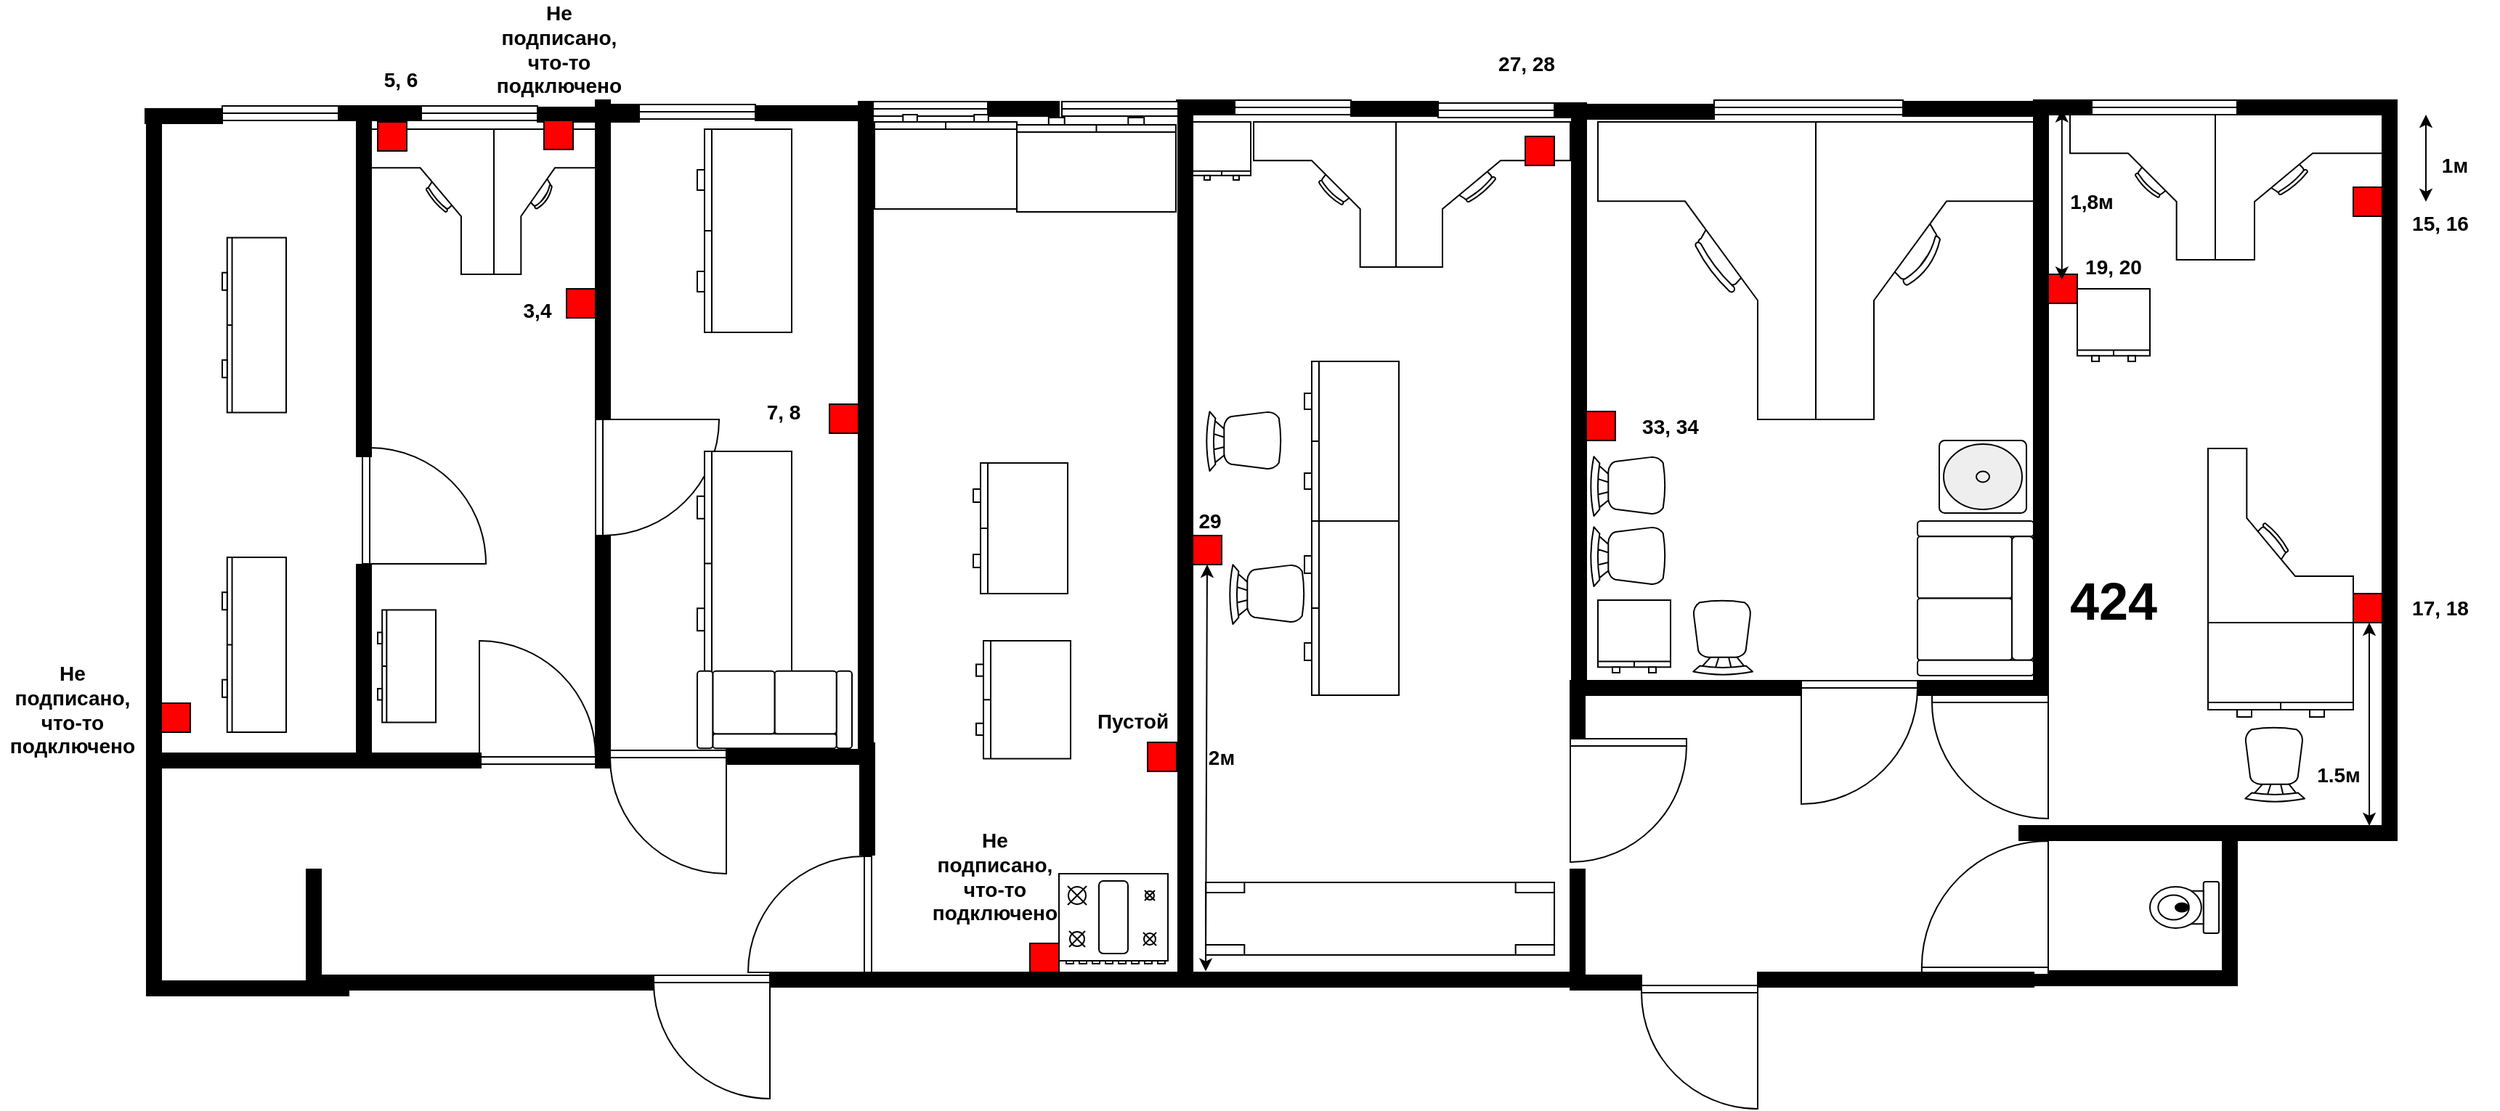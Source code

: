 <mxfile version="21.6.1" type="github">
  <diagram name="Page-1" id="38b20595-45e3-9b7f-d5ca-b57f44c5b66d">
    <mxGraphModel dx="2509" dy="1900" grid="1" gridSize="10" guides="1" tooltips="1" connect="1" arrows="1" fold="1" page="1" pageScale="1" pageWidth="1100" pageHeight="850" background="none" math="0" shadow="0">
      <root>
        <mxCell id="0" />
        <mxCell id="1" parent="0" />
        <mxCell id="f0SfFcIlnjF7Y2JFcaJJ-1" value="" style="verticalLabelPosition=bottom;html=1;verticalAlign=top;align=center;shape=mxgraph.floorplan.wallCorner;fillColor=strokeColor;direction=south;" vertex="1" parent="1">
          <mxGeometry x="930" y="50" width="110" height="100" as="geometry" />
        </mxCell>
        <mxCell id="f0SfFcIlnjF7Y2JFcaJJ-2" value="" style="verticalLabelPosition=bottom;html=1;verticalAlign=top;align=center;shape=mxgraph.floorplan.wall;fillColor=strokeColor;direction=south;" vertex="1" parent="1">
          <mxGeometry x="1030" y="150" width="10" height="380" as="geometry" />
        </mxCell>
        <mxCell id="f0SfFcIlnjF7Y2JFcaJJ-3" value="" style="verticalLabelPosition=bottom;html=1;verticalAlign=top;align=center;shape=mxgraph.floorplan.wallCorner;fillColor=strokeColor;direction=west" vertex="1" parent="1">
          <mxGeometry x="780" y="460" width="260" height="100" as="geometry" />
        </mxCell>
        <mxCell id="f0SfFcIlnjF7Y2JFcaJJ-4" value="" style="verticalLabelPosition=bottom;html=1;verticalAlign=top;align=center;shape=mxgraph.floorplan.window;" vertex="1" parent="1">
          <mxGeometry x="830" y="50" width="100" height="10" as="geometry" />
        </mxCell>
        <mxCell id="f0SfFcIlnjF7Y2JFcaJJ-5" value="" style="verticalLabelPosition=bottom;html=1;verticalAlign=top;align=center;shape=mxgraph.floorplan.wallCorner;fillColor=strokeColor;" vertex="1" parent="1">
          <mxGeometry x="790" y="50" width="40" height="100" as="geometry" />
        </mxCell>
        <mxCell id="f0SfFcIlnjF7Y2JFcaJJ-6" value="" style="verticalLabelPosition=bottom;html=1;verticalAlign=top;align=center;shape=mxgraph.floorplan.wall;fillColor=strokeColor;direction=south;" vertex="1" parent="1">
          <mxGeometry x="790" y="150" width="10" height="310" as="geometry" />
        </mxCell>
        <mxCell id="f0SfFcIlnjF7Y2JFcaJJ-7" value="" style="verticalLabelPosition=bottom;html=1;verticalAlign=top;align=center;shape=mxgraph.floorplan.doorRight;aspect=fixed;" vertex="1" parent="1">
          <mxGeometry x="720" y="460" width="80" height="85" as="geometry" />
        </mxCell>
        <mxCell id="f0SfFcIlnjF7Y2JFcaJJ-8" value="" style="verticalLabelPosition=bottom;html=1;verticalAlign=top;align=center;shape=mxgraph.floorplan.dresser;" vertex="1" parent="1">
          <mxGeometry x="910" y="410" width="100" height="65" as="geometry" />
        </mxCell>
        <mxCell id="f0SfFcIlnjF7Y2JFcaJJ-9" value="" style="rounded=0;whiteSpace=wrap;html=1;fillColor=#FF0000;" vertex="1" parent="1">
          <mxGeometry x="482" y="264.5" width="20" height="20" as="geometry" />
        </mxCell>
        <mxCell id="f0SfFcIlnjF7Y2JFcaJJ-10" value="" style="rounded=0;whiteSpace=wrap;html=1;fillColor=#FF0000;" vertex="1" parent="1">
          <mxGeometry x="211" y="350" width="20" height="20" as="geometry" />
        </mxCell>
        <mxCell id="f0SfFcIlnjF7Y2JFcaJJ-12" value="" style="rounded=0;whiteSpace=wrap;html=1;fillColor=#FF0000;" vertex="1" parent="1">
          <mxGeometry x="1010" y="390" width="20" height="20" as="geometry" />
        </mxCell>
        <mxCell id="f0SfFcIlnjF7Y2JFcaJJ-14" value="&lt;b&gt;&lt;font style=&quot;font-size: 14px;&quot;&gt;17, 18&lt;/font&gt;&lt;/b&gt;" style="text;html=1;strokeColor=none;fillColor=none;align=center;verticalAlign=middle;whiteSpace=wrap;rounded=0;" vertex="1" parent="1">
          <mxGeometry x="1040" y="385" width="60" height="30" as="geometry" />
        </mxCell>
        <mxCell id="f0SfFcIlnjF7Y2JFcaJJ-15" value="" style="endArrow=classic;startArrow=classic;html=1;rounded=0;exitX=0.073;exitY=0.1;exitDx=0;exitDy=0;exitPerimeter=0;" edge="1" parent="1" source="f0SfFcIlnjF7Y2JFcaJJ-3">
          <mxGeometry width="50" height="50" relative="1" as="geometry">
            <mxPoint x="980" y="540" as="sourcePoint" />
            <mxPoint x="1021" y="410" as="targetPoint" />
          </mxGeometry>
        </mxCell>
        <mxCell id="f0SfFcIlnjF7Y2JFcaJJ-17" value="&lt;b&gt;&lt;font style=&quot;font-size: 14px;&quot;&gt;1.5м&lt;/font&gt;&lt;/b&gt;" style="text;html=1;strokeColor=none;fillColor=none;align=center;verticalAlign=middle;whiteSpace=wrap;rounded=0;" vertex="1" parent="1">
          <mxGeometry x="970" y="500" width="60" height="30" as="geometry" />
        </mxCell>
        <mxCell id="f0SfFcIlnjF7Y2JFcaJJ-18" value="" style="verticalLabelPosition=bottom;html=1;verticalAlign=top;align=center;shape=mxgraph.floorplan.desk_corner;direction=north;" vertex="1" parent="1">
          <mxGeometry x="910" y="290" width="100" height="120" as="geometry" />
        </mxCell>
        <mxCell id="f0SfFcIlnjF7Y2JFcaJJ-20" value="" style="verticalLabelPosition=bottom;html=1;verticalAlign=top;align=center;shape=mxgraph.floorplan.desk_corner;direction=east;" vertex="1" parent="1">
          <mxGeometry x="910" y="60" width="120" height="100" as="geometry" />
        </mxCell>
        <mxCell id="f0SfFcIlnjF7Y2JFcaJJ-21" value="" style="verticalLabelPosition=bottom;html=1;verticalAlign=top;align=center;shape=mxgraph.floorplan.desk_corner;direction=south;" vertex="1" parent="1">
          <mxGeometry x="815" y="60" width="100" height="100" as="geometry" />
        </mxCell>
        <mxCell id="f0SfFcIlnjF7Y2JFcaJJ-22" value="" style="rounded=0;whiteSpace=wrap;html=1;fillColor=#FF0000;" vertex="1" parent="1">
          <mxGeometry x="1010" y="110" width="20" height="20" as="geometry" />
        </mxCell>
        <mxCell id="f0SfFcIlnjF7Y2JFcaJJ-23" value="&lt;b&gt;&lt;font style=&quot;font-size: 14px;&quot;&gt;15, 16&lt;/font&gt;&lt;/b&gt;" style="text;html=1;strokeColor=none;fillColor=none;align=center;verticalAlign=middle;whiteSpace=wrap;rounded=0;" vertex="1" parent="1">
          <mxGeometry x="1040" y="120" width="60" height="30" as="geometry" />
        </mxCell>
        <mxCell id="f0SfFcIlnjF7Y2JFcaJJ-24" value="" style="endArrow=classic;startArrow=classic;html=1;rounded=0;" edge="1" parent="1">
          <mxGeometry width="50" height="50" relative="1" as="geometry">
            <mxPoint x="1060" y="120" as="sourcePoint" />
            <mxPoint x="1060" y="60" as="targetPoint" />
          </mxGeometry>
        </mxCell>
        <mxCell id="f0SfFcIlnjF7Y2JFcaJJ-25" value="&lt;span style=&quot;font-size: 14px;&quot;&gt;&lt;b&gt;1м&lt;/b&gt;&lt;/span&gt;" style="text;html=1;strokeColor=none;fillColor=none;align=center;verticalAlign=middle;whiteSpace=wrap;rounded=0;" vertex="1" parent="1">
          <mxGeometry x="1050" y="80" width="60" height="30" as="geometry" />
        </mxCell>
        <mxCell id="f0SfFcIlnjF7Y2JFcaJJ-26" value="" style="rounded=0;whiteSpace=wrap;html=1;fillColor=#FF0000;" vertex="1" parent="1">
          <mxGeometry x="800" y="170" width="20" height="20" as="geometry" />
        </mxCell>
        <mxCell id="f0SfFcIlnjF7Y2JFcaJJ-27" value="" style="verticalLabelPosition=bottom;html=1;verticalAlign=top;align=center;shape=mxgraph.floorplan.dresser;" vertex="1" parent="1">
          <mxGeometry x="820" y="180" width="50" height="50" as="geometry" />
        </mxCell>
        <mxCell id="f0SfFcIlnjF7Y2JFcaJJ-28" value="&lt;b&gt;&lt;font style=&quot;font-size: 14px;&quot;&gt;19, 20&lt;/font&gt;&lt;/b&gt;" style="text;html=1;strokeColor=none;fillColor=none;align=center;verticalAlign=middle;whiteSpace=wrap;rounded=0;" vertex="1" parent="1">
          <mxGeometry x="815" y="150" width="60" height="30" as="geometry" />
        </mxCell>
        <mxCell id="f0SfFcIlnjF7Y2JFcaJJ-30" value="&lt;span style=&quot;font-size: 14px;&quot;&gt;&lt;b&gt;1,8м&lt;/b&gt;&lt;/span&gt;" style="text;html=1;strokeColor=none;fillColor=none;align=center;verticalAlign=middle;whiteSpace=wrap;rounded=0;" vertex="1" parent="1">
          <mxGeometry x="800" y="105" width="60" height="30" as="geometry" />
        </mxCell>
        <mxCell id="f0SfFcIlnjF7Y2JFcaJJ-31" value="&lt;font style=&quot;font-size: 36px;&quot;&gt;&lt;b&gt;424&lt;/b&gt;&lt;/font&gt;" style="text;html=1;strokeColor=none;fillColor=none;align=center;verticalAlign=middle;whiteSpace=wrap;rounded=0;" vertex="1" parent="1">
          <mxGeometry x="815" y="380" width="60" height="30" as="geometry" />
        </mxCell>
        <mxCell id="f0SfFcIlnjF7Y2JFcaJJ-34" value="" style="verticalLabelPosition=bottom;html=1;verticalAlign=top;align=center;shape=mxgraph.floorplan.wallCorner;fillColor=strokeColor;direction=west" vertex="1" parent="1">
          <mxGeometry x="780" y="560" width="150" height="100" as="geometry" />
        </mxCell>
        <mxCell id="f0SfFcIlnjF7Y2JFcaJJ-37" value="" style="verticalLabelPosition=bottom;html=1;verticalAlign=top;align=center;shape=mxgraph.floorplan.doorLeft;aspect=fixed;direction=west;" vertex="1" parent="1">
          <mxGeometry x="712.94" y="560" width="87.06" height="92.5" as="geometry" />
        </mxCell>
        <mxCell id="f0SfFcIlnjF7Y2JFcaJJ-38" value="" style="verticalLabelPosition=bottom;html=1;verticalAlign=top;align=center;shape=mxgraph.floorplan.wall;fillColor=strokeColor;" vertex="1" parent="1">
          <mxGeometry x="710" y="450" width="90" height="10" as="geometry" />
        </mxCell>
        <mxCell id="f0SfFcIlnjF7Y2JFcaJJ-39" value="" style="verticalLabelPosition=bottom;html=1;verticalAlign=top;align=center;shape=mxgraph.floorplan.doorLeft;aspect=fixed;" vertex="1" parent="1">
          <mxGeometry x="630" y="450" width="80" height="85" as="geometry" />
        </mxCell>
        <mxCell id="f0SfFcIlnjF7Y2JFcaJJ-40" value="" style="verticalLabelPosition=bottom;html=1;verticalAlign=top;align=center;shape=mxgraph.floorplan.wall;fillColor=strokeColor;" vertex="1" parent="1">
          <mxGeometry x="480" y="450" width="150" height="10" as="geometry" />
        </mxCell>
        <mxCell id="f0SfFcIlnjF7Y2JFcaJJ-41" value="" style="verticalLabelPosition=bottom;html=1;verticalAlign=top;align=center;shape=mxgraph.floorplan.wall;fillColor=strokeColor;" vertex="1" parent="1">
          <mxGeometry x="600" y="651" width="190" height="10" as="geometry" />
        </mxCell>
        <mxCell id="f0SfFcIlnjF7Y2JFcaJJ-42" value="" style="verticalLabelPosition=bottom;html=1;verticalAlign=top;align=center;shape=mxgraph.floorplan.doorRight;aspect=fixed;" vertex="1" parent="1">
          <mxGeometry x="520" y="660" width="80" height="85" as="geometry" />
        </mxCell>
        <mxCell id="f0SfFcIlnjF7Y2JFcaJJ-43" value="" style="verticalLabelPosition=bottom;html=1;verticalAlign=top;align=center;shape=mxgraph.floorplan.wall;fillColor=strokeColor;" vertex="1" parent="1">
          <mxGeometry x="480" y="653" width="40" height="10" as="geometry" />
        </mxCell>
        <mxCell id="f0SfFcIlnjF7Y2JFcaJJ-44" value="" style="verticalLabelPosition=bottom;html=1;verticalAlign=top;align=center;shape=mxgraph.floorplan.wall;fillColor=strokeColor;direction=south;" vertex="1" parent="1">
          <mxGeometry x="471" y="580" width="10" height="83" as="geometry" />
        </mxCell>
        <mxCell id="f0SfFcIlnjF7Y2JFcaJJ-45" value="" style="verticalLabelPosition=bottom;html=1;verticalAlign=top;align=center;shape=mxgraph.floorplan.wall;fillColor=strokeColor;direction=south;" vertex="1" parent="1">
          <mxGeometry x="471" y="450" width="10" height="40" as="geometry" />
        </mxCell>
        <mxCell id="f0SfFcIlnjF7Y2JFcaJJ-46" value="" style="verticalLabelPosition=bottom;html=1;verticalAlign=top;align=center;shape=mxgraph.floorplan.doorLeft;aspect=fixed;" vertex="1" parent="1">
          <mxGeometry x="471" y="490" width="80" height="85" as="geometry" />
        </mxCell>
        <mxCell id="f0SfFcIlnjF7Y2JFcaJJ-47" value="" style="verticalLabelPosition=bottom;html=1;verticalAlign=top;align=center;shape=mxgraph.floorplan.wall;fillColor=strokeColor;" vertex="1" parent="1">
          <mxGeometry x="210" y="651" width="270" height="10" as="geometry" />
        </mxCell>
        <mxCell id="f0SfFcIlnjF7Y2JFcaJJ-48" value="" style="verticalLabelPosition=bottom;html=1;verticalAlign=top;align=center;shape=mxgraph.floorplan.dresser;direction=south;" vertex="1" parent="1">
          <mxGeometry x="288" y="340" width="65" height="120" as="geometry" />
        </mxCell>
        <mxCell id="f0SfFcIlnjF7Y2JFcaJJ-50" value="" style="verticalLabelPosition=bottom;html=1;verticalAlign=top;align=center;shape=mxgraph.floorplan.toilet;direction=south;" vertex="1" parent="1">
          <mxGeometry x="870" y="588.5" width="47.5" height="35.5" as="geometry" />
        </mxCell>
        <mxCell id="f0SfFcIlnjF7Y2JFcaJJ-51" value="" style="verticalLabelPosition=bottom;html=1;verticalAlign=top;align=center;shape=mxgraph.floorplan.table;" vertex="1" parent="1">
          <mxGeometry x="220" y="589" width="240" height="50" as="geometry" />
        </mxCell>
        <mxCell id="f0SfFcIlnjF7Y2JFcaJJ-52" value="" style="verticalLabelPosition=bottom;html=1;verticalAlign=top;align=center;shape=mxgraph.floorplan.wall;fillColor=strokeColor;direction=south;" vertex="1" parent="1">
          <mxGeometry x="201" y="50" width="10" height="610" as="geometry" />
        </mxCell>
        <mxCell id="f0SfFcIlnjF7Y2JFcaJJ-53" value="" style="verticalLabelPosition=bottom;html=1;verticalAlign=top;align=center;shape=mxgraph.floorplan.wall;fillColor=strokeColor;" vertex="1" parent="1">
          <mxGeometry x="200" y="50" width="40" height="10" as="geometry" />
        </mxCell>
        <mxCell id="f0SfFcIlnjF7Y2JFcaJJ-54" value="" style="verticalLabelPosition=bottom;html=1;verticalAlign=top;align=center;shape=mxgraph.floorplan.wall;fillColor=strokeColor;" vertex="1" parent="1">
          <mxGeometry x="700" y="51" width="100" height="10" as="geometry" />
        </mxCell>
        <mxCell id="f0SfFcIlnjF7Y2JFcaJJ-56" value="" style="verticalLabelPosition=bottom;html=1;verticalAlign=top;align=center;shape=mxgraph.floorplan.wall;fillColor=strokeColor;" vertex="1" parent="1">
          <mxGeometry x="320" y="51" width="60" height="10" as="geometry" />
        </mxCell>
        <mxCell id="f0SfFcIlnjF7Y2JFcaJJ-57" value="" style="verticalLabelPosition=bottom;html=1;verticalAlign=top;align=center;shape=mxgraph.floorplan.window;" vertex="1" parent="1">
          <mxGeometry x="380" y="52" width="80" height="10" as="geometry" />
        </mxCell>
        <mxCell id="f0SfFcIlnjF7Y2JFcaJJ-58" value="" style="verticalLabelPosition=bottom;html=1;verticalAlign=top;align=center;shape=mxgraph.floorplan.wall;fillColor=strokeColor;direction=south;" vertex="1" parent="1">
          <mxGeometry x="472" y="60" width="10" height="400" as="geometry" />
        </mxCell>
        <mxCell id="f0SfFcIlnjF7Y2JFcaJJ-59" value="" style="verticalLabelPosition=bottom;html=1;verticalAlign=top;align=center;shape=mxgraph.floorplan.wall;fillColor=strokeColor;" vertex="1" parent="1">
          <mxGeometry x="460" y="52" width="22" height="10" as="geometry" />
        </mxCell>
        <mxCell id="f0SfFcIlnjF7Y2JFcaJJ-60" value="" style="verticalLabelPosition=bottom;html=1;verticalAlign=top;align=center;shape=mxgraph.floorplan.window;" vertex="1" parent="1">
          <mxGeometry x="240" y="50" width="80" height="10" as="geometry" />
        </mxCell>
        <mxCell id="f0SfFcIlnjF7Y2JFcaJJ-61" value="" style="verticalLabelPosition=bottom;html=1;verticalAlign=top;align=center;shape=mxgraph.floorplan.desk_corner;direction=south;" vertex="1" parent="1">
          <mxGeometry x="253" y="65" width="100" height="100" as="geometry" />
        </mxCell>
        <mxCell id="f0SfFcIlnjF7Y2JFcaJJ-62" value="" style="verticalLabelPosition=bottom;html=1;verticalAlign=top;align=center;shape=mxgraph.floorplan.desk_corner;direction=east;" vertex="1" parent="1">
          <mxGeometry x="351" y="65" width="120" height="100" as="geometry" />
        </mxCell>
        <mxCell id="f0SfFcIlnjF7Y2JFcaJJ-63" value="" style="verticalLabelPosition=bottom;html=1;verticalAlign=top;align=center;shape=mxgraph.floorplan.dresser;" vertex="1" parent="1">
          <mxGeometry x="211" y="65" width="40" height="40" as="geometry" />
        </mxCell>
        <mxCell id="f0SfFcIlnjF7Y2JFcaJJ-11" value="" style="rounded=0;whiteSpace=wrap;html=1;fillColor=#FF0000;" vertex="1" parent="1">
          <mxGeometry x="440" y="75" width="20" height="20" as="geometry" />
        </mxCell>
        <mxCell id="f0SfFcIlnjF7Y2JFcaJJ-65" value="" style="verticalLabelPosition=bottom;html=1;verticalAlign=top;align=center;shape=mxgraph.floorplan.dresser;direction=south;" vertex="1" parent="1">
          <mxGeometry x="288" y="230" width="65" height="110" as="geometry" />
        </mxCell>
        <mxCell id="f0SfFcIlnjF7Y2JFcaJJ-66" value="&lt;b&gt;&lt;font style=&quot;font-size: 14px;&quot;&gt;27, 28&lt;/font&gt;&lt;/b&gt;" style="text;html=1;strokeColor=none;fillColor=none;align=center;verticalAlign=middle;whiteSpace=wrap;rounded=0;" vertex="1" parent="1">
          <mxGeometry x="411" y="10" width="60" height="30" as="geometry" />
        </mxCell>
        <mxCell id="f0SfFcIlnjF7Y2JFcaJJ-67" value="&lt;b&gt;&lt;font style=&quot;font-size: 14px;&quot;&gt;29&lt;/font&gt;&lt;/b&gt;" style="text;html=1;strokeColor=none;fillColor=none;align=center;verticalAlign=middle;whiteSpace=wrap;rounded=0;" vertex="1" parent="1">
          <mxGeometry x="193" y="325" width="60" height="30" as="geometry" />
        </mxCell>
        <mxCell id="f0SfFcIlnjF7Y2JFcaJJ-68" value="" style="endArrow=classic;startArrow=classic;html=1;rounded=0;entryX=0.5;entryY=1;entryDx=0;entryDy=0;exitX=0.037;exitY=-0.071;exitDx=0;exitDy=0;exitPerimeter=0;" edge="1" parent="1" source="f0SfFcIlnjF7Y2JFcaJJ-47" target="f0SfFcIlnjF7Y2JFcaJJ-10">
          <mxGeometry width="50" height="50" relative="1" as="geometry">
            <mxPoint x="190" y="460" as="sourcePoint" />
            <mxPoint x="240" y="410" as="targetPoint" />
          </mxGeometry>
        </mxCell>
        <mxCell id="f0SfFcIlnjF7Y2JFcaJJ-69" value="&lt;b&gt;&lt;font style=&quot;font-size: 14px;&quot;&gt;2м&lt;/font&gt;&lt;/b&gt;" style="text;html=1;strokeColor=none;fillColor=none;align=center;verticalAlign=middle;whiteSpace=wrap;rounded=0;" vertex="1" parent="1">
          <mxGeometry x="201" y="487.5" width="60" height="30" as="geometry" />
        </mxCell>
        <mxCell id="f0SfFcIlnjF7Y2JFcaJJ-70" value="" style="verticalLabelPosition=bottom;html=1;verticalAlign=top;align=center;shape=mxgraph.floorplan.chair;direction=north;" vertex="1" parent="1">
          <mxGeometry x="236" y="370" width="52" height="41" as="geometry" />
        </mxCell>
        <mxCell id="f0SfFcIlnjF7Y2JFcaJJ-71" value="" style="verticalLabelPosition=bottom;html=1;verticalAlign=top;align=center;shape=mxgraph.floorplan.chair;direction=north;" vertex="1" parent="1">
          <mxGeometry x="220" y="264.5" width="52" height="41" as="geometry" />
        </mxCell>
        <mxCell id="f0SfFcIlnjF7Y2JFcaJJ-72" value="" style="verticalLabelPosition=bottom;html=1;verticalAlign=top;align=center;shape=mxgraph.floorplan.chair;direction=west;" vertex="1" parent="1">
          <mxGeometry x="935.5" y="482" width="41" height="52" as="geometry" />
        </mxCell>
        <mxCell id="f0SfFcIlnjF7Y2JFcaJJ-74" value="" style="verticalLabelPosition=bottom;html=1;verticalAlign=top;align=center;shape=mxgraph.floorplan.desk_corner;" vertex="1" parent="1">
          <mxGeometry x="640" y="65" width="150" height="205" as="geometry" />
        </mxCell>
        <mxCell id="f0SfFcIlnjF7Y2JFcaJJ-29" value="" style="endArrow=classic;startArrow=classic;html=1;rounded=0;exitX=1;exitY=0.25;exitDx=0;exitDy=0;" edge="1" parent="1">
          <mxGeometry width="50" height="50" relative="1" as="geometry">
            <mxPoint x="809.41" y="173.75" as="sourcePoint" />
            <mxPoint x="809.41" y="56.25" as="targetPoint" />
          </mxGeometry>
        </mxCell>
        <mxCell id="f0SfFcIlnjF7Y2JFcaJJ-75" value="" style="verticalLabelPosition=bottom;html=1;verticalAlign=top;align=center;shape=mxgraph.floorplan.desk_corner;direction=south;" vertex="1" parent="1">
          <mxGeometry x="490" y="65" width="150" height="205" as="geometry" />
        </mxCell>
        <mxCell id="f0SfFcIlnjF7Y2JFcaJJ-76" value="" style="verticalLabelPosition=bottom;html=1;verticalAlign=top;align=center;shape=mxgraph.floorplan.window;" vertex="1" parent="1">
          <mxGeometry x="570" y="50" width="130" height="10" as="geometry" />
        </mxCell>
        <mxCell id="f0SfFcIlnjF7Y2JFcaJJ-77" value="" style="verticalLabelPosition=bottom;html=1;verticalAlign=top;align=center;shape=mxgraph.floorplan.wall;fillColor=strokeColor;" vertex="1" parent="1">
          <mxGeometry x="480" y="53" width="90" height="10" as="geometry" />
        </mxCell>
        <mxCell id="f0SfFcIlnjF7Y2JFcaJJ-78" value="" style="verticalLabelPosition=bottom;html=1;verticalAlign=top;align=center;shape=mxgraph.floorplan.chair;direction=north;" vertex="1" parent="1">
          <mxGeometry x="484.5" y="295.5" width="52" height="41" as="geometry" />
        </mxCell>
        <mxCell id="f0SfFcIlnjF7Y2JFcaJJ-79" value="" style="verticalLabelPosition=bottom;html=1;verticalAlign=top;align=center;shape=mxgraph.floorplan.chair;direction=north;" vertex="1" parent="1">
          <mxGeometry x="484.5" y="344" width="52" height="41" as="geometry" />
        </mxCell>
        <mxCell id="f0SfFcIlnjF7Y2JFcaJJ-80" value="" style="verticalLabelPosition=bottom;html=1;verticalAlign=top;align=center;shape=mxgraph.floorplan.chair;direction=west;" vertex="1" parent="1">
          <mxGeometry x="555.5" y="394.5" width="41" height="52" as="geometry" />
        </mxCell>
        <mxCell id="f0SfFcIlnjF7Y2JFcaJJ-81" value="" style="verticalLabelPosition=bottom;html=1;verticalAlign=top;align=center;shape=mxgraph.floorplan.dresser;" vertex="1" parent="1">
          <mxGeometry x="490" y="394.5" width="50" height="50" as="geometry" />
        </mxCell>
        <mxCell id="f0SfFcIlnjF7Y2JFcaJJ-82" value="" style="verticalLabelPosition=bottom;html=1;verticalAlign=top;align=center;shape=mxgraph.floorplan.couch;direction=south;" vertex="1" parent="1">
          <mxGeometry x="710" y="340" width="80" height="106.5" as="geometry" />
        </mxCell>
        <mxCell id="f0SfFcIlnjF7Y2JFcaJJ-83" value="" style="verticalLabelPosition=bottom;html=1;verticalAlign=top;align=center;shape=mxgraph.floorplan.water_cooler;" vertex="1" parent="1">
          <mxGeometry x="725" y="284.5" width="60" height="50" as="geometry" />
        </mxCell>
        <mxCell id="f0SfFcIlnjF7Y2JFcaJJ-84" value="&lt;b&gt;&lt;font style=&quot;font-size: 14px;&quot;&gt;33, 34&lt;/font&gt;&lt;/b&gt;" style="text;html=1;strokeColor=none;fillColor=none;align=center;verticalAlign=middle;whiteSpace=wrap;rounded=0;" vertex="1" parent="1">
          <mxGeometry x="510" y="259.5" width="60" height="30" as="geometry" />
        </mxCell>
        <mxCell id="f0SfFcIlnjF7Y2JFcaJJ-85" value="" style="verticalLabelPosition=bottom;html=1;verticalAlign=top;align=center;shape=mxgraph.floorplan.wall;fillColor=strokeColor;" vertex="1" parent="1">
          <mxGeometry x="-80" y="651" width="290" height="10" as="geometry" />
        </mxCell>
        <mxCell id="f0SfFcIlnjF7Y2JFcaJJ-86" value="" style="rounded=0;whiteSpace=wrap;html=1;fillColor=#FF0000;" vertex="1" parent="1">
          <mxGeometry x="180" y="492.5" width="20" height="20" as="geometry" />
        </mxCell>
        <mxCell id="f0SfFcIlnjF7Y2JFcaJJ-88" value="&lt;b&gt;&lt;font style=&quot;font-size: 14px;&quot;&gt;Пустой&lt;/font&gt;&lt;/b&gt;" style="text;html=1;strokeColor=none;fillColor=none;align=center;verticalAlign=middle;whiteSpace=wrap;rounded=0;" vertex="1" parent="1">
          <mxGeometry x="140" y="462.5" width="60" height="30" as="geometry" />
        </mxCell>
        <mxCell id="f0SfFcIlnjF7Y2JFcaJJ-90" value="" style="verticalLabelPosition=bottom;html=1;verticalAlign=top;align=center;shape=mxgraph.floorplan.range_2;" vertex="1" parent="1">
          <mxGeometry x="119" y="583" width="75" height="62" as="geometry" />
        </mxCell>
        <mxCell id="f0SfFcIlnjF7Y2JFcaJJ-91" value="" style="rounded=0;whiteSpace=wrap;html=1;fillColor=#FF0000;" vertex="1" parent="1">
          <mxGeometry x="99" y="631" width="20" height="20" as="geometry" />
        </mxCell>
        <mxCell id="f0SfFcIlnjF7Y2JFcaJJ-92" value="&lt;b&gt;&lt;font style=&quot;font-size: 14px;&quot;&gt;Не подписано, что-то подключено&lt;/font&gt;&lt;/b&gt;" style="text;html=1;strokeColor=none;fillColor=none;align=center;verticalAlign=middle;whiteSpace=wrap;rounded=0;" vertex="1" parent="1">
          <mxGeometry x="25" y="570" width="100" height="30" as="geometry" />
        </mxCell>
        <mxCell id="f0SfFcIlnjF7Y2JFcaJJ-93" style="edgeStyle=orthogonalEdgeStyle;rounded=0;orthogonalLoop=1;jettySize=auto;html=1;exitX=0.5;exitY=1;exitDx=0;exitDy=0;" edge="1" parent="1" source="f0SfFcIlnjF7Y2JFcaJJ-92" target="f0SfFcIlnjF7Y2JFcaJJ-92">
          <mxGeometry relative="1" as="geometry" />
        </mxCell>
        <mxCell id="f0SfFcIlnjF7Y2JFcaJJ-94" value="" style="verticalLabelPosition=bottom;html=1;verticalAlign=top;align=center;shape=mxgraph.floorplan.wall;fillColor=strokeColor;" vertex="1" parent="1">
          <mxGeometry x="70" y="51" width="49" height="10" as="geometry" />
        </mxCell>
        <mxCell id="f0SfFcIlnjF7Y2JFcaJJ-95" value="" style="verticalLabelPosition=bottom;html=1;verticalAlign=top;align=center;shape=mxgraph.floorplan.window;" vertex="1" parent="1">
          <mxGeometry x="121" y="51" width="80" height="10" as="geometry" />
        </mxCell>
        <mxCell id="f0SfFcIlnjF7Y2JFcaJJ-96" value="" style="verticalLabelPosition=bottom;html=1;verticalAlign=top;align=center;shape=mxgraph.floorplan.window;" vertex="1" parent="1">
          <mxGeometry x="-10" y="51" width="80" height="10" as="geometry" />
        </mxCell>
        <mxCell id="f0SfFcIlnjF7Y2JFcaJJ-97" value="" style="verticalLabelPosition=bottom;html=1;verticalAlign=top;align=center;shape=mxgraph.floorplan.wall;fillColor=strokeColor;direction=south;" vertex="1" parent="1">
          <mxGeometry x="-19" y="51" width="10" height="449" as="geometry" />
        </mxCell>
        <mxCell id="f0SfFcIlnjF7Y2JFcaJJ-98" value="" style="verticalLabelPosition=bottom;html=1;verticalAlign=top;align=center;shape=mxgraph.floorplan.doorRight;aspect=fixed;direction=south;" vertex="1" parent="1">
          <mxGeometry x="-95" y="571" width="85" height="80" as="geometry" />
        </mxCell>
        <mxCell id="f0SfFcIlnjF7Y2JFcaJJ-100" value="" style="verticalLabelPosition=bottom;html=1;verticalAlign=top;align=center;shape=mxgraph.floorplan.doorRight;aspect=fixed;" vertex="1" parent="1">
          <mxGeometry x="-160" y="653" width="80" height="85" as="geometry" />
        </mxCell>
        <mxCell id="f0SfFcIlnjF7Y2JFcaJJ-102" value="" style="verticalLabelPosition=bottom;html=1;verticalAlign=top;align=center;shape=mxgraph.floorplan.wall;fillColor=strokeColor;" vertex="1" parent="1">
          <mxGeometry x="-110" y="497.5" width="101" height="10" as="geometry" />
        </mxCell>
        <mxCell id="f0SfFcIlnjF7Y2JFcaJJ-103" value="" style="verticalLabelPosition=bottom;html=1;verticalAlign=top;align=center;shape=mxgraph.floorplan.doorRight;aspect=fixed;" vertex="1" parent="1">
          <mxGeometry x="-190" y="498" width="80" height="85" as="geometry" />
        </mxCell>
        <mxCell id="f0SfFcIlnjF7Y2JFcaJJ-105" value="" style="verticalLabelPosition=bottom;html=1;verticalAlign=top;align=center;shape=mxgraph.floorplan.doorRight;aspect=fixed;direction=west;" vertex="1" parent="1">
          <mxGeometry x="-280" y="422.5" width="80" height="85" as="geometry" />
        </mxCell>
        <mxCell id="f0SfFcIlnjF7Y2JFcaJJ-106" value="" style="verticalLabelPosition=bottom;html=1;verticalAlign=top;align=center;shape=mxgraph.floorplan.wall;fillColor=strokeColor;" vertex="1" parent="1">
          <mxGeometry x="-499" y="500" width="220" height="10" as="geometry" />
        </mxCell>
        <mxCell id="f0SfFcIlnjF7Y2JFcaJJ-107" value="" style="verticalLabelPosition=bottom;html=1;verticalAlign=top;align=center;shape=mxgraph.floorplan.wall;fillColor=strokeColor;direction=west;" vertex="1" parent="1">
          <mxGeometry x="-390" y="653" width="230" height="10" as="geometry" />
        </mxCell>
        <mxCell id="f0SfFcIlnjF7Y2JFcaJJ-108" value="" style="verticalLabelPosition=bottom;html=1;verticalAlign=top;align=center;shape=mxgraph.floorplan.wall;fillColor=strokeColor;direction=south;" vertex="1" parent="1">
          <mxGeometry x="-399" y="580" width="10" height="80" as="geometry" />
        </mxCell>
        <mxCell id="f0SfFcIlnjF7Y2JFcaJJ-109" value="" style="verticalLabelPosition=bottom;html=1;verticalAlign=top;align=center;shape=mxgraph.floorplan.wall;fillColor=strokeColor;direction=south;" vertex="1" parent="1">
          <mxGeometry x="-509" y="500" width="10" height="166" as="geometry" />
        </mxCell>
        <mxCell id="f0SfFcIlnjF7Y2JFcaJJ-110" value="" style="verticalLabelPosition=bottom;html=1;verticalAlign=top;align=center;shape=mxgraph.floorplan.wall;fillColor=strokeColor;" vertex="1" parent="1">
          <mxGeometry x="-509" y="657" width="139" height="10" as="geometry" />
        </mxCell>
        <mxCell id="f0SfFcIlnjF7Y2JFcaJJ-112" value="" style="verticalLabelPosition=bottom;html=1;verticalAlign=top;align=center;shape=mxgraph.floorplan.doorRight;aspect=fixed;direction=north;" vertex="1" parent="1">
          <mxGeometry x="-200" y="270" width="85" height="80" as="geometry" />
        </mxCell>
        <mxCell id="f0SfFcIlnjF7Y2JFcaJJ-113" value="" style="verticalLabelPosition=bottom;html=1;verticalAlign=top;align=center;shape=mxgraph.floorplan.wall;fillColor=strokeColor;direction=south;" vertex="1" parent="1">
          <mxGeometry x="-200" y="50" width="10" height="220" as="geometry" />
        </mxCell>
        <mxCell id="f0SfFcIlnjF7Y2JFcaJJ-114" value="" style="verticalLabelPosition=bottom;html=1;verticalAlign=top;align=center;shape=mxgraph.floorplan.wall;fillColor=strokeColor;" vertex="1" parent="1">
          <mxGeometry x="-200" y="53" width="40" height="10" as="geometry" />
        </mxCell>
        <mxCell id="f0SfFcIlnjF7Y2JFcaJJ-115" value="" style="verticalLabelPosition=bottom;html=1;verticalAlign=top;align=center;shape=mxgraph.floorplan.window;" vertex="1" parent="1">
          <mxGeometry x="-170" y="53" width="80" height="10" as="geometry" />
        </mxCell>
        <mxCell id="f0SfFcIlnjF7Y2JFcaJJ-116" value="" style="verticalLabelPosition=bottom;html=1;verticalAlign=top;align=center;shape=mxgraph.floorplan.wall;fillColor=strokeColor;" vertex="1" parent="1">
          <mxGeometry x="-90" y="54" width="81" height="10" as="geometry" />
        </mxCell>
        <mxCell id="f0SfFcIlnjF7Y2JFcaJJ-117" value="" style="verticalLabelPosition=bottom;html=1;verticalAlign=top;align=center;shape=mxgraph.floorplan.wall;fillColor=strokeColor;direction=south;" vertex="1" parent="1">
          <mxGeometry x="-200" y="350" width="10" height="160" as="geometry" />
        </mxCell>
        <mxCell id="f0SfFcIlnjF7Y2JFcaJJ-118" value="" style="verticalLabelPosition=bottom;html=1;verticalAlign=top;align=center;shape=mxgraph.floorplan.dresser;direction=south;" vertex="1" parent="1">
          <mxGeometry x="-130" y="70" width="65" height="140" as="geometry" />
        </mxCell>
        <mxCell id="f0SfFcIlnjF7Y2JFcaJJ-119" value="" style="verticalLabelPosition=bottom;html=1;verticalAlign=top;align=center;shape=mxgraph.floorplan.dresser;direction=south;" vertex="1" parent="1">
          <mxGeometry x="-130" y="292" width="65" height="154.5" as="geometry" />
        </mxCell>
        <mxCell id="f0SfFcIlnjF7Y2JFcaJJ-120" value="" style="verticalLabelPosition=bottom;html=1;verticalAlign=top;align=center;shape=mxgraph.floorplan.wall;fillColor=strokeColor;direction=south;" vertex="1" parent="1">
          <mxGeometry x="-18" y="493" width="10" height="77" as="geometry" />
        </mxCell>
        <mxCell id="f0SfFcIlnjF7Y2JFcaJJ-122" value="" style="verticalLabelPosition=bottom;html=1;verticalAlign=top;align=center;shape=mxgraph.floorplan.dresser;direction=south;" vertex="1" parent="1">
          <mxGeometry x="-350" y="401.25" width="40" height="77.5" as="geometry" />
        </mxCell>
        <mxCell id="f0SfFcIlnjF7Y2JFcaJJ-123" value="" style="verticalLabelPosition=bottom;html=1;verticalAlign=top;align=center;shape=mxgraph.floorplan.wall;fillColor=strokeColor;direction=south;" vertex="1" parent="1">
          <mxGeometry x="-364.5" y="370" width="10" height="140" as="geometry" />
        </mxCell>
        <mxCell id="f0SfFcIlnjF7Y2JFcaJJ-124" value="" style="verticalLabelPosition=bottom;html=1;verticalAlign=top;align=center;shape=mxgraph.floorplan.doorLeft;aspect=fixed;direction=north;" vertex="1" parent="1">
          <mxGeometry x="-360.5" y="289.5" width="85" height="80" as="geometry" />
        </mxCell>
        <mxCell id="f0SfFcIlnjF7Y2JFcaJJ-126" value="" style="verticalLabelPosition=bottom;html=1;verticalAlign=top;align=center;shape=mxgraph.floorplan.desk_corner;direction=south;" vertex="1" parent="1">
          <mxGeometry x="-354.5" y="70" width="84.5" height="100" as="geometry" />
        </mxCell>
        <mxCell id="f0SfFcIlnjF7Y2JFcaJJ-127" value="" style="verticalLabelPosition=bottom;html=1;verticalAlign=top;align=center;shape=mxgraph.floorplan.desk_corner;direction=east;" vertex="1" parent="1">
          <mxGeometry x="-270" y="70" width="70" height="100" as="geometry" />
        </mxCell>
        <mxCell id="f0SfFcIlnjF7Y2JFcaJJ-128" value="" style="rounded=0;whiteSpace=wrap;html=1;fillColor=#FF0000;" vertex="1" parent="1">
          <mxGeometry x="-39" y="259.5" width="20" height="20" as="geometry" />
        </mxCell>
        <mxCell id="f0SfFcIlnjF7Y2JFcaJJ-129" value="&lt;b&gt;&lt;font style=&quot;font-size: 14px;&quot;&gt;7, 8&lt;/font&gt;&lt;/b&gt;" style="text;html=1;strokeColor=none;fillColor=none;align=center;verticalAlign=middle;whiteSpace=wrap;rounded=0;" vertex="1" parent="1">
          <mxGeometry x="-90" y="249.5" width="39" height="30" as="geometry" />
        </mxCell>
        <mxCell id="f0SfFcIlnjF7Y2JFcaJJ-130" value="" style="verticalLabelPosition=bottom;html=1;verticalAlign=top;align=center;shape=mxgraph.floorplan.couch;direction=west;" vertex="1" parent="1">
          <mxGeometry x="-130" y="443.38" width="106.5" height="53.25" as="geometry" />
        </mxCell>
        <mxCell id="f0SfFcIlnjF7Y2JFcaJJ-131" value="" style="verticalLabelPosition=bottom;html=1;verticalAlign=top;align=center;shape=mxgraph.floorplan.wall;fillColor=strokeColor;direction=south;" vertex="1" parent="1">
          <mxGeometry x="-364.5" y="59.5" width="10" height="236" as="geometry" />
        </mxCell>
        <mxCell id="f0SfFcIlnjF7Y2JFcaJJ-132" value="" style="verticalLabelPosition=bottom;html=1;verticalAlign=top;align=center;shape=mxgraph.floorplan.wall;fillColor=strokeColor;" vertex="1" parent="1">
          <mxGeometry x="-377" y="54" width="57" height="10" as="geometry" />
        </mxCell>
        <mxCell id="f0SfFcIlnjF7Y2JFcaJJ-134" value="" style="verticalLabelPosition=bottom;html=1;verticalAlign=top;align=center;shape=mxgraph.floorplan.window;" vertex="1" parent="1">
          <mxGeometry x="-320" y="54" width="80" height="10" as="geometry" />
        </mxCell>
        <mxCell id="f0SfFcIlnjF7Y2JFcaJJ-135" value="" style="verticalLabelPosition=bottom;html=1;verticalAlign=top;align=center;shape=mxgraph.floorplan.wall;fillColor=strokeColor;" vertex="1" parent="1">
          <mxGeometry x="-240" y="55" width="70" height="10" as="geometry" />
        </mxCell>
        <mxCell id="f0SfFcIlnjF7Y2JFcaJJ-136" value="" style="rounded=0;whiteSpace=wrap;html=1;fillColor=#FF0000;" vertex="1" parent="1">
          <mxGeometry x="-220" y="180" width="20" height="20" as="geometry" />
        </mxCell>
        <mxCell id="f0SfFcIlnjF7Y2JFcaJJ-137" value="&lt;b&gt;&lt;font style=&quot;font-size: 14px;&quot;&gt;3,4&lt;/font&gt;&lt;/b&gt;" style="text;html=1;strokeColor=none;fillColor=none;align=center;verticalAlign=middle;whiteSpace=wrap;rounded=0;" vertex="1" parent="1">
          <mxGeometry x="-270" y="180" width="60" height="30" as="geometry" />
        </mxCell>
        <mxCell id="f0SfFcIlnjF7Y2JFcaJJ-139" value="" style="rounded=0;whiteSpace=wrap;html=1;fillColor=#FF0000;" vertex="1" parent="1">
          <mxGeometry x="-235.5" y="64" width="20" height="20" as="geometry" />
        </mxCell>
        <mxCell id="f0SfFcIlnjF7Y2JFcaJJ-140" value="" style="rounded=0;whiteSpace=wrap;html=1;fillColor=#FF0000;" vertex="1" parent="1">
          <mxGeometry x="-350" y="65" width="20" height="20" as="geometry" />
        </mxCell>
        <mxCell id="f0SfFcIlnjF7Y2JFcaJJ-141" value="&lt;b&gt;&lt;font style=&quot;font-size: 14px;&quot;&gt;5, 6&lt;/font&gt;&lt;/b&gt;" style="text;html=1;strokeColor=none;fillColor=none;align=center;verticalAlign=middle;whiteSpace=wrap;rounded=0;" vertex="1" parent="1">
          <mxGeometry x="-364.5" y="21" width="60" height="30" as="geometry" />
        </mxCell>
        <mxCell id="f0SfFcIlnjF7Y2JFcaJJ-142" value="&lt;b&gt;&lt;font style=&quot;font-size: 14px;&quot;&gt;Не подписано, что-то подключено&lt;/font&gt;&lt;/b&gt;" style="text;html=1;strokeColor=none;fillColor=none;align=center;verticalAlign=middle;whiteSpace=wrap;rounded=0;" vertex="1" parent="1">
          <mxGeometry x="-275.5" width="100" height="30" as="geometry" />
        </mxCell>
        <mxCell id="f0SfFcIlnjF7Y2JFcaJJ-143" value="" style="verticalLabelPosition=bottom;html=1;verticalAlign=top;align=center;shape=mxgraph.floorplan.wall;fillColor=strokeColor;direction=south;" vertex="1" parent="1">
          <mxGeometry x="-509" y="60" width="10" height="445" as="geometry" />
        </mxCell>
        <mxCell id="f0SfFcIlnjF7Y2JFcaJJ-144" value="" style="verticalLabelPosition=bottom;html=1;verticalAlign=top;align=center;shape=mxgraph.floorplan.window;" vertex="1" parent="1">
          <mxGeometry x="-457" y="54" width="80" height="10" as="geometry" />
        </mxCell>
        <mxCell id="f0SfFcIlnjF7Y2JFcaJJ-147" value="" style="verticalLabelPosition=bottom;html=1;verticalAlign=top;align=center;shape=mxgraph.floorplan.wall;fillColor=strokeColor;" vertex="1" parent="1">
          <mxGeometry x="-510" y="56" width="53" height="10" as="geometry" />
        </mxCell>
        <mxCell id="f0SfFcIlnjF7Y2JFcaJJ-148" value="" style="verticalLabelPosition=bottom;html=1;verticalAlign=top;align=center;shape=mxgraph.floorplan.dresser;direction=south;" vertex="1" parent="1">
          <mxGeometry x="-457" y="365" width="44" height="120.5" as="geometry" />
        </mxCell>
        <mxCell id="f0SfFcIlnjF7Y2JFcaJJ-150" value="" style="verticalLabelPosition=bottom;html=1;verticalAlign=top;align=center;shape=mxgraph.floorplan.dresser;direction=south;" vertex="1" parent="1">
          <mxGeometry x="-457" y="144.75" width="44" height="120.5" as="geometry" />
        </mxCell>
        <mxCell id="f0SfFcIlnjF7Y2JFcaJJ-151" value="" style="rounded=0;whiteSpace=wrap;html=1;fillColor=#FF0000;" vertex="1" parent="1">
          <mxGeometry x="-499" y="465.5" width="20" height="20" as="geometry" />
        </mxCell>
        <mxCell id="f0SfFcIlnjF7Y2JFcaJJ-153" value="&lt;b&gt;&lt;font style=&quot;font-size: 14px;&quot;&gt;Не подписано, что-то подключено&lt;/font&gt;&lt;/b&gt;" style="text;html=1;strokeColor=none;fillColor=none;align=center;verticalAlign=middle;whiteSpace=wrap;rounded=0;" vertex="1" parent="1">
          <mxGeometry x="-610" y="455" width="100" height="30" as="geometry" />
        </mxCell>
        <mxCell id="f0SfFcIlnjF7Y2JFcaJJ-154" value="" style="verticalLabelPosition=bottom;html=1;verticalAlign=top;align=center;shape=mxgraph.floorplan.dresser;direction=south;" vertex="1" parent="1">
          <mxGeometry x="62" y="422.5" width="65" height="81.25" as="geometry" />
        </mxCell>
        <mxCell id="f0SfFcIlnjF7Y2JFcaJJ-155" value="" style="verticalLabelPosition=bottom;html=1;verticalAlign=top;align=center;shape=mxgraph.floorplan.dresser;direction=south;" vertex="1" parent="1">
          <mxGeometry x="60" y="300" width="65" height="90" as="geometry" />
        </mxCell>
        <mxCell id="f0SfFcIlnjF7Y2JFcaJJ-157" value="" style="verticalLabelPosition=bottom;html=1;verticalAlign=top;align=center;shape=mxgraph.floorplan.dresser;direction=west;" vertex="1" parent="1">
          <mxGeometry x="90" y="62" width="109.5" height="65" as="geometry" />
        </mxCell>
        <mxCell id="f0SfFcIlnjF7Y2JFcaJJ-158" value="" style="verticalLabelPosition=bottom;html=1;verticalAlign=top;align=center;shape=mxgraph.floorplan.dresser;direction=west;" vertex="1" parent="1">
          <mxGeometry x="-8" y="60" width="98" height="65" as="geometry" />
        </mxCell>
      </root>
    </mxGraphModel>
  </diagram>
</mxfile>
